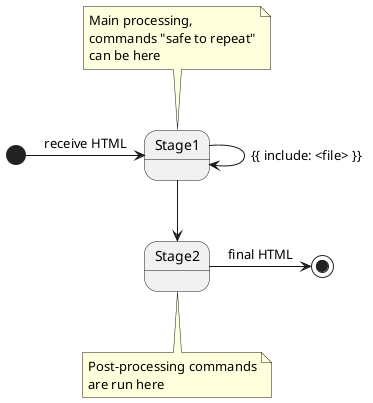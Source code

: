 @startuml

top to bottom direction

[*] -> Stage1 : receive HTML
Stage1 -> Stage1 : {{ include: <file> }}
Stage1 -d-> Stage2
Stage2 -> [*]: final HTML

note top of Stage1
	Main processing,
	commands "safe to repeat"
	can be here
end note

note bottom of Stage2
	Post-processing commands
	are run here
end note

@enduml

